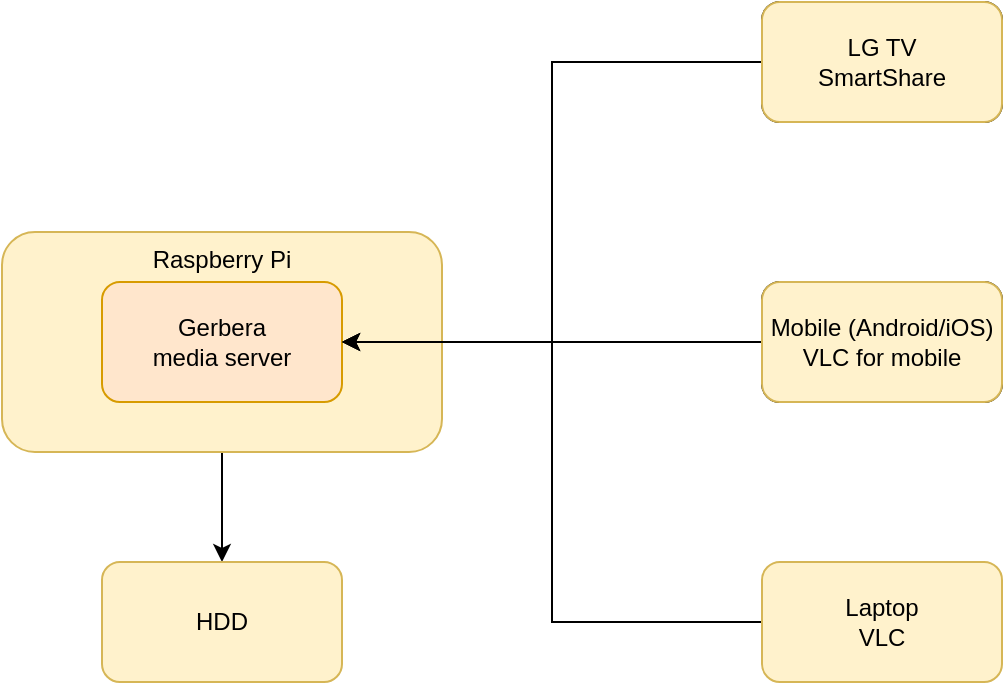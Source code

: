 <mxfile version="16.0.0" type="device"><diagram id="yDLV-Ekkp46dqP7ywyz5" name="Page-1"><mxGraphModel dx="1081" dy="595" grid="1" gridSize="10" guides="1" tooltips="1" connect="1" arrows="1" fold="1" page="1" pageScale="1" pageWidth="827" pageHeight="1169" math="0" shadow="0"><root><mxCell id="0"/><mxCell id="1" parent="0"/><mxCell id="7GUKhMiEJ-dANQp6scLl-18" style="edgeStyle=orthogonalEdgeStyle;rounded=0;orthogonalLoop=1;jettySize=auto;html=1;entryX=0.5;entryY=0;entryDx=0;entryDy=0;exitX=0.5;exitY=1;exitDx=0;exitDy=0;" edge="1" parent="1" source="7GUKhMiEJ-dANQp6scLl-1" target="7GUKhMiEJ-dANQp6scLl-3"><mxGeometry relative="1" as="geometry"><mxPoint x="200" y="300" as="sourcePoint"/></mxGeometry></mxCell><mxCell id="7GUKhMiEJ-dANQp6scLl-1" value="Raspberry Pi" style="rounded=1;whiteSpace=wrap;html=1;verticalAlign=top;fillColor=#fff2cc;strokeColor=#d6b656;" vertex="1" parent="1"><mxGeometry x="140" y="185" width="220" height="110" as="geometry"/></mxCell><mxCell id="7GUKhMiEJ-dANQp6scLl-2" value="Gerbera&lt;br&gt;media server" style="rounded=1;whiteSpace=wrap;html=1;fillColor=#ffe6cc;strokeColor=#d79b00;" vertex="1" parent="1"><mxGeometry x="190" y="210" width="120" height="60" as="geometry"/></mxCell><mxCell id="7GUKhMiEJ-dANQp6scLl-3" value="HDD" style="rounded=1;whiteSpace=wrap;html=1;fillColor=#fff2cc;strokeColor=#d6b656;" vertex="1" parent="1"><mxGeometry x="190" y="350" width="120" height="60" as="geometry"/></mxCell><mxCell id="7GUKhMiEJ-dANQp6scLl-13" style="edgeStyle=orthogonalEdgeStyle;rounded=0;orthogonalLoop=1;jettySize=auto;html=1;exitX=0;exitY=0.5;exitDx=0;exitDy=0;entryX=1;entryY=0.5;entryDx=0;entryDy=0;" edge="1" parent="1" source="7GUKhMiEJ-dANQp6scLl-4" target="7GUKhMiEJ-dANQp6scLl-2"><mxGeometry relative="1" as="geometry"/></mxCell><mxCell id="7GUKhMiEJ-dANQp6scLl-4" value="LG TV&lt;br&gt;SmartShare" style="rounded=1;whiteSpace=wrap;html=1;" vertex="1" parent="1"><mxGeometry x="520" y="70" width="120" height="60" as="geometry"/></mxCell><mxCell id="7GUKhMiEJ-dANQp6scLl-14" style="edgeStyle=orthogonalEdgeStyle;rounded=0;orthogonalLoop=1;jettySize=auto;html=1;exitX=0;exitY=0.5;exitDx=0;exitDy=0;entryX=1;entryY=0.5;entryDx=0;entryDy=0;" edge="1" parent="1" source="7GUKhMiEJ-dANQp6scLl-5" target="7GUKhMiEJ-dANQp6scLl-2"><mxGeometry relative="1" as="geometry"/></mxCell><mxCell id="7GUKhMiEJ-dANQp6scLl-5" value="Mobile (Android/iOS)&lt;br&gt;VLC for mobile" style="rounded=1;whiteSpace=wrap;html=1;" vertex="1" parent="1"><mxGeometry x="520" y="210" width="120" height="60" as="geometry"/></mxCell><mxCell id="7GUKhMiEJ-dANQp6scLl-15" style="edgeStyle=orthogonalEdgeStyle;rounded=0;orthogonalLoop=1;jettySize=auto;html=1;exitX=0;exitY=0.5;exitDx=0;exitDy=0;entryX=1;entryY=0.5;entryDx=0;entryDy=0;" edge="1" parent="1" source="7GUKhMiEJ-dANQp6scLl-7" target="7GUKhMiEJ-dANQp6scLl-2"><mxGeometry relative="1" as="geometry"/></mxCell><mxCell id="7GUKhMiEJ-dANQp6scLl-7" value="Laptop&lt;br&gt;VLC" style="rounded=1;whiteSpace=wrap;html=1;fillColor=#fff2cc;strokeColor=#d6b656;" vertex="1" parent="1"><mxGeometry x="520" y="350" width="120" height="60" as="geometry"/></mxCell><mxCell id="7GUKhMiEJ-dANQp6scLl-16" value="LG TV&lt;br&gt;SmartShare" style="rounded=1;whiteSpace=wrap;html=1;fillColor=#fff2cc;strokeColor=#d6b656;" vertex="1" parent="1"><mxGeometry x="520" y="70" width="120" height="60" as="geometry"/></mxCell><mxCell id="7GUKhMiEJ-dANQp6scLl-17" value="Mobile (Android/iOS)&lt;br&gt;VLC for mobile" style="rounded=1;whiteSpace=wrap;html=1;fillColor=#fff2cc;strokeColor=#d6b656;" vertex="1" parent="1"><mxGeometry x="520" y="210" width="120" height="60" as="geometry"/></mxCell></root></mxGraphModel></diagram></mxfile>